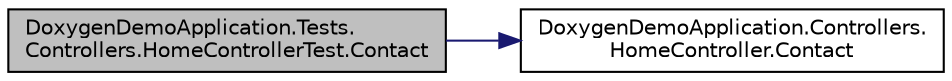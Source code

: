digraph "DoxygenDemoApplication.Tests.Controllers.HomeControllerTest.Contact"
{
  edge [fontname="Helvetica",fontsize="10",labelfontname="Helvetica",labelfontsize="10"];
  node [fontname="Helvetica",fontsize="10",shape=record];
  rankdir="LR";
  Node3 [label="DoxygenDemoApplication.Tests.\lControllers.HomeControllerTest.Contact",height=0.2,width=0.4,color="black", fillcolor="grey75", style="filled", fontcolor="black"];
  Node3 -> Node4 [color="midnightblue",fontsize="10",style="solid",fontname="Helvetica"];
  Node4 [label="DoxygenDemoApplication.Controllers.\lHomeController.Contact",height=0.2,width=0.4,color="black", fillcolor="white", style="filled",URL="$class_doxygen_demo_application_1_1_controllers_1_1_home_controller.html#ad2c6cb519deb51651172035e0d4d8e06"];
}
